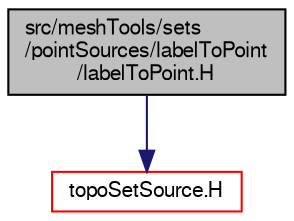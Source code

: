 digraph "src/meshTools/sets/pointSources/labelToPoint/labelToPoint.H"
{
  bgcolor="transparent";
  edge [fontname="FreeSans",fontsize="10",labelfontname="FreeSans",labelfontsize="10"];
  node [fontname="FreeSans",fontsize="10",shape=record];
  Node0 [label="src/meshTools/sets\l/pointSources/labelToPoint\l/labelToPoint.H",height=0.2,width=0.4,color="black", fillcolor="grey75", style="filled", fontcolor="black"];
  Node0 -> Node1 [color="midnightblue",fontsize="10",style="solid",fontname="FreeSans"];
  Node1 [label="topoSetSource.H",height=0.2,width=0.4,color="red",URL="$a08159.html"];
}
